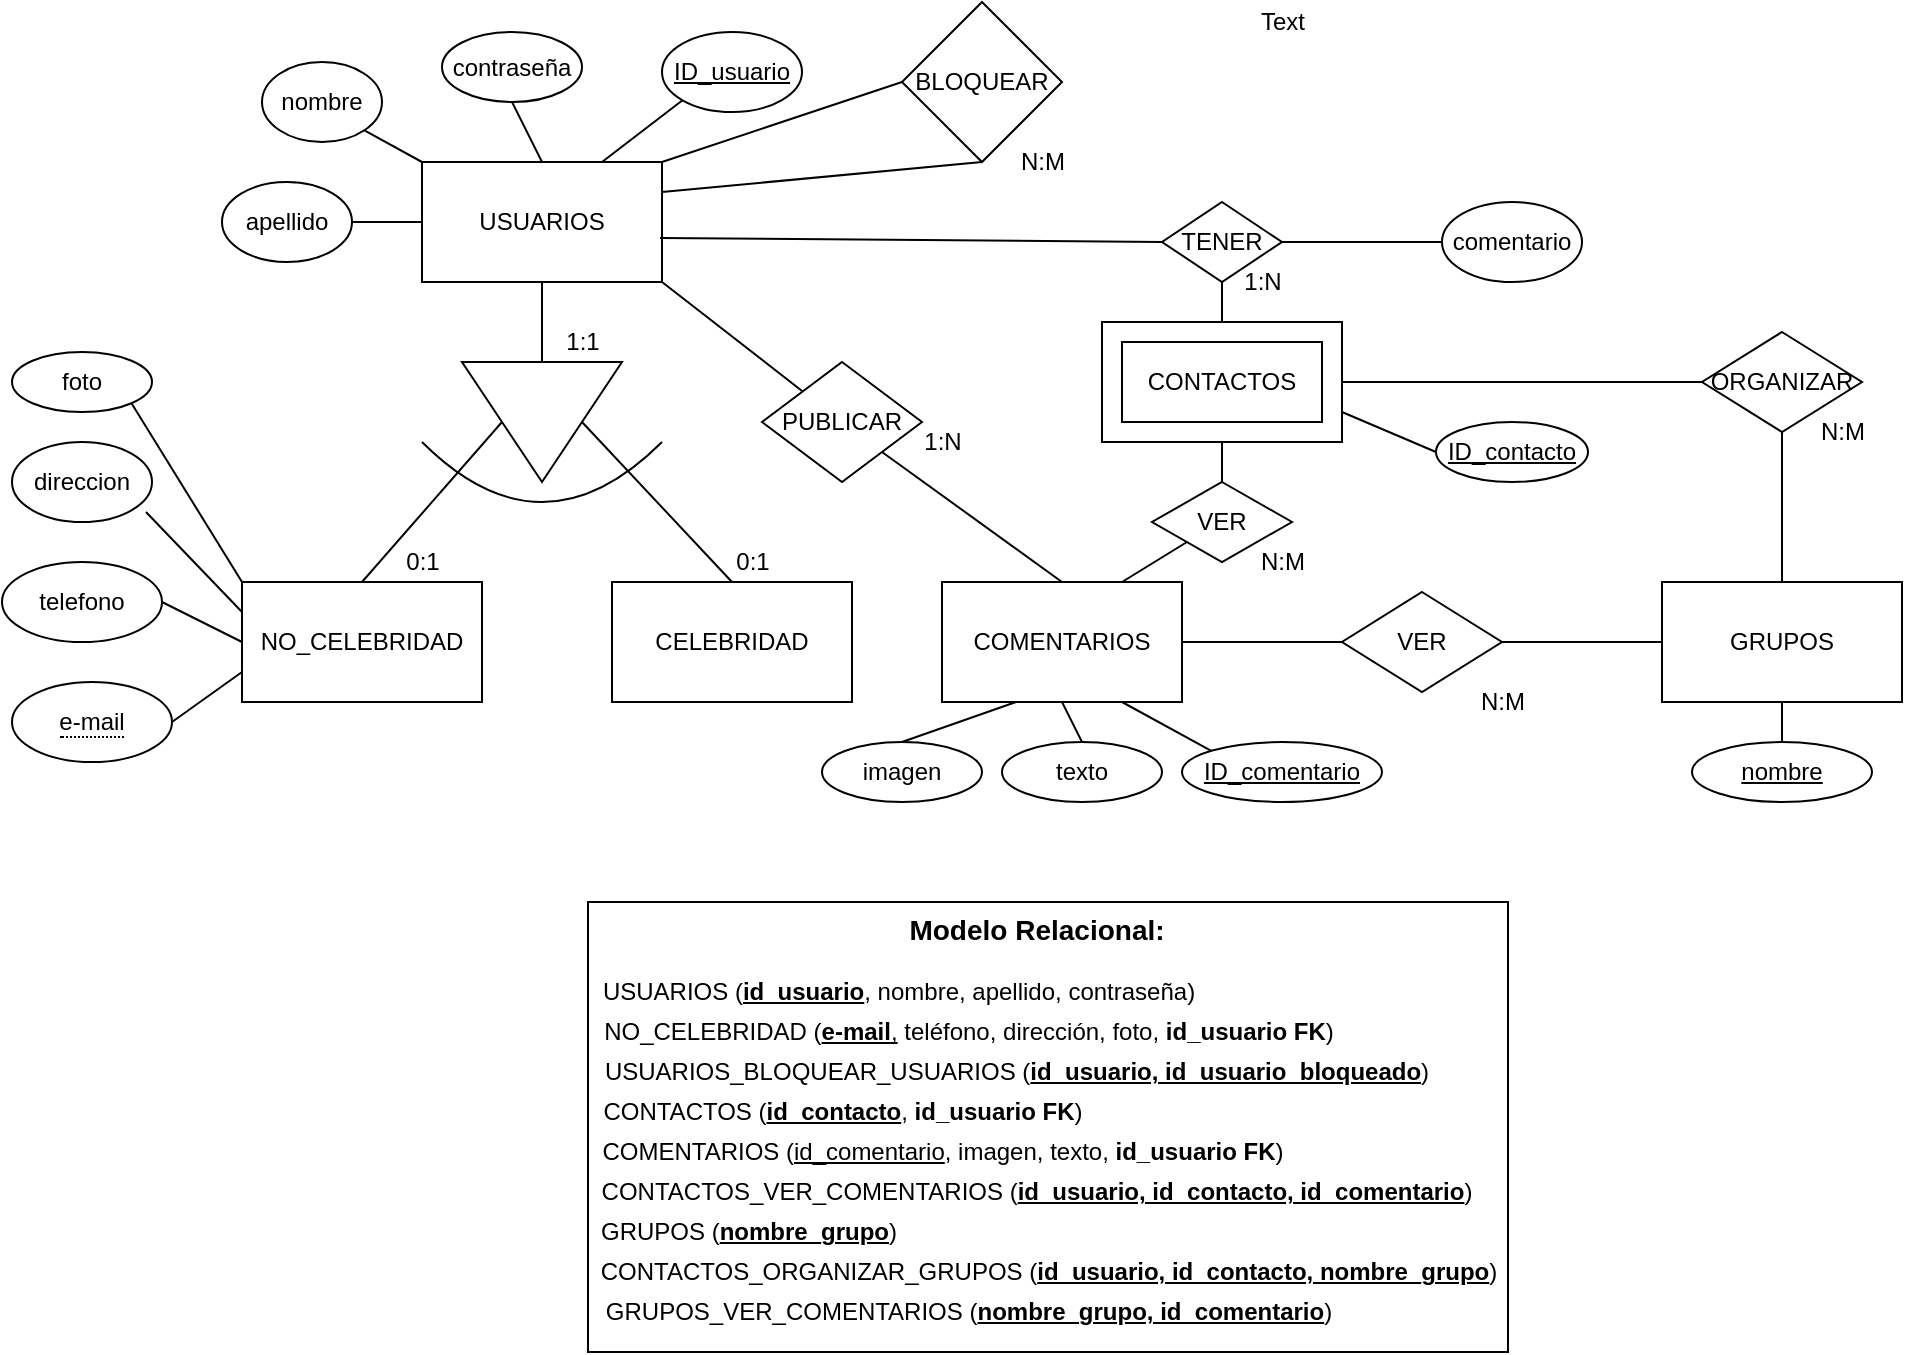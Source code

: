 <mxfile version="14.4.2" type="github"><diagram id="tcezSvDQDh5EXghFdhoo" name="Page-1"><mxGraphModel dx="1296" dy="685" grid="1" gridSize="10" guides="1" tooltips="1" connect="1" arrows="1" fold="1" page="1" pageScale="1" pageWidth="827" pageHeight="1169" math="0" shadow="0"><root><mxCell id="0"/><mxCell id="1" parent="0"/><mxCell id="PABTBWjTEnNDF8flCZkg-2" value="CELEBRIDAD" style="rounded=0;whiteSpace=wrap;html=1;" parent="1" vertex="1"><mxGeometry x="345" y="310" width="120" height="60" as="geometry"/></mxCell><mxCell id="PABTBWjTEnNDF8flCZkg-3" value="NO_CELEBRIDAD" style="rounded=0;whiteSpace=wrap;html=1;" parent="1" vertex="1"><mxGeometry x="160" y="310" width="120" height="60" as="geometry"/></mxCell><mxCell id="PABTBWjTEnNDF8flCZkg-4" value="USUARIOS" style="rounded=0;whiteSpace=wrap;html=1;" parent="1" vertex="1"><mxGeometry x="250" y="100" width="120" height="60" as="geometry"/></mxCell><mxCell id="PABTBWjTEnNDF8flCZkg-5" value="" style="triangle;whiteSpace=wrap;html=1;direction=south;" parent="1" vertex="1"><mxGeometry x="270" y="200" width="80" height="60" as="geometry"/></mxCell><mxCell id="PABTBWjTEnNDF8flCZkg-6" value="" style="endArrow=none;html=1;entryX=0.5;entryY=1;entryDx=0;entryDy=0;exitX=0.5;exitY=0;exitDx=0;exitDy=0;" parent="1" source="PABTBWjTEnNDF8flCZkg-3" target="PABTBWjTEnNDF8flCZkg-5" edge="1"><mxGeometry width="50" height="50" relative="1" as="geometry"><mxPoint x="200" y="280" as="sourcePoint"/><mxPoint x="250" y="230" as="targetPoint"/></mxGeometry></mxCell><mxCell id="PABTBWjTEnNDF8flCZkg-8" value="" style="endArrow=none;html=1;exitX=0.5;exitY=0;exitDx=0;exitDy=0;entryX=0.5;entryY=0;entryDx=0;entryDy=0;" parent="1" source="PABTBWjTEnNDF8flCZkg-2" target="PABTBWjTEnNDF8flCZkg-5" edge="1"><mxGeometry width="50" height="50" relative="1" as="geometry"><mxPoint x="390" y="230" as="sourcePoint"/><mxPoint x="440" y="180" as="targetPoint"/></mxGeometry></mxCell><mxCell id="PABTBWjTEnNDF8flCZkg-9" value="" style="endArrow=none;html=1;entryX=0.5;entryY=1;entryDx=0;entryDy=0;exitX=0;exitY=0.5;exitDx=0;exitDy=0;" parent="1" source="PABTBWjTEnNDF8flCZkg-5" target="PABTBWjTEnNDF8flCZkg-4" edge="1"><mxGeometry width="50" height="50" relative="1" as="geometry"><mxPoint x="390" y="230" as="sourcePoint"/><mxPoint x="440" y="180" as="targetPoint"/></mxGeometry></mxCell><mxCell id="PABTBWjTEnNDF8flCZkg-10" value="" style="curved=1;endArrow=none;html=1;endFill=0;" parent="1" edge="1"><mxGeometry width="50" height="50" relative="1" as="geometry"><mxPoint x="250" y="240" as="sourcePoint"/><mxPoint x="370" y="240" as="targetPoint"/><Array as="points"><mxPoint x="280" y="270"/><mxPoint x="340" y="270"/></Array></mxGeometry></mxCell><mxCell id="PABTBWjTEnNDF8flCZkg-11" value="foto" style="ellipse;whiteSpace=wrap;html=1;" parent="1" vertex="1"><mxGeometry x="45" y="195" width="70" height="30" as="geometry"/></mxCell><mxCell id="PABTBWjTEnNDF8flCZkg-12" value="direccion" style="ellipse;whiteSpace=wrap;html=1;" parent="1" vertex="1"><mxGeometry x="45" y="240" width="70" height="40" as="geometry"/></mxCell><mxCell id="PABTBWjTEnNDF8flCZkg-13" value="telefono" style="ellipse;whiteSpace=wrap;html=1;" parent="1" vertex="1"><mxGeometry x="40" y="300" width="80" height="40" as="geometry"/></mxCell><mxCell id="PABTBWjTEnNDF8flCZkg-17" value="" style="endArrow=none;html=1;entryX=0;entryY=0;entryDx=0;entryDy=0;exitX=1;exitY=1;exitDx=0;exitDy=0;" parent="1" source="PABTBWjTEnNDF8flCZkg-11" target="PABTBWjTEnNDF8flCZkg-3" edge="1"><mxGeometry width="50" height="50" relative="1" as="geometry"><mxPoint x="390" y="330" as="sourcePoint"/><mxPoint x="440" y="280" as="targetPoint"/></mxGeometry></mxCell><mxCell id="PABTBWjTEnNDF8flCZkg-19" value="" style="endArrow=none;html=1;exitX=1;exitY=0.5;exitDx=0;exitDy=0;entryX=0;entryY=0.5;entryDx=0;entryDy=0;" parent="1" source="PABTBWjTEnNDF8flCZkg-13" target="PABTBWjTEnNDF8flCZkg-3" edge="1"><mxGeometry width="50" height="50" relative="1" as="geometry"><mxPoint x="390" y="330" as="sourcePoint"/><mxPoint x="440" y="280" as="targetPoint"/></mxGeometry></mxCell><mxCell id="UyJwHokHhvDNcYuQVkti-1" value="TENER" style="rhombus;whiteSpace=wrap;html=1;" parent="1" vertex="1"><mxGeometry x="620" y="120" width="60" height="40" as="geometry"/></mxCell><mxCell id="UyJwHokHhvDNcYuQVkti-2" value="ORGANIZAR" style="rhombus;whiteSpace=wrap;html=1;" parent="1" vertex="1"><mxGeometry x="890" y="185" width="80" height="50" as="geometry"/></mxCell><mxCell id="UyJwHokHhvDNcYuQVkti-3" value="nombre" style="ellipse;whiteSpace=wrap;html=1;" parent="1" vertex="1"><mxGeometry x="170" y="50" width="60" height="40" as="geometry"/></mxCell><mxCell id="UyJwHokHhvDNcYuQVkti-4" value="apellido" style="ellipse;whiteSpace=wrap;html=1;" parent="1" vertex="1"><mxGeometry x="150" y="110" width="65" height="40" as="geometry"/></mxCell><mxCell id="UyJwHokHhvDNcYuQVkti-5" value="ID_usuario" style="ellipse;whiteSpace=wrap;html=1;fontStyle=4" parent="1" vertex="1"><mxGeometry x="370" y="35" width="70" height="40" as="geometry"/></mxCell><mxCell id="UyJwHokHhvDNcYuQVkti-6" value="contraseña" style="ellipse;whiteSpace=wrap;html=1;" parent="1" vertex="1"><mxGeometry x="260" y="35" width="70" height="35" as="geometry"/></mxCell><mxCell id="UyJwHokHhvDNcYuQVkti-7" value="BLOQUEAR" style="rhombus;whiteSpace=wrap;html=1;" parent="1" vertex="1"><mxGeometry x="490" y="20" width="80" height="80" as="geometry"/></mxCell><mxCell id="UyJwHokHhvDNcYuQVkti-8" value="PUBLICAR" style="rhombus;whiteSpace=wrap;html=1;" parent="1" vertex="1"><mxGeometry x="420" y="200" width="80" height="60" as="geometry"/></mxCell><mxCell id="UyJwHokHhvDNcYuQVkti-9" value="comentario" style="ellipse;whiteSpace=wrap;html=1;" parent="1" vertex="1"><mxGeometry x="760" y="120" width="70" height="40" as="geometry"/></mxCell><mxCell id="UyJwHokHhvDNcYuQVkti-10" value="ID_contacto" style="ellipse;whiteSpace=wrap;html=1;fontStyle=4" parent="1" vertex="1"><mxGeometry x="757" y="230" width="76" height="30" as="geometry"/></mxCell><mxCell id="UyJwHokHhvDNcYuQVkti-12" value="GRUPOS" style="rounded=0;whiteSpace=wrap;html=1;" parent="1" vertex="1"><mxGeometry x="870" y="310" width="120" height="60" as="geometry"/></mxCell><mxCell id="UyJwHokHhvDNcYuQVkti-13" value="CONTACTOS" style="rounded=0;whiteSpace=wrap;html=1;" parent="1" vertex="1"><mxGeometry x="590" y="180" width="120" height="60" as="geometry"/></mxCell><mxCell id="UyJwHokHhvDNcYuQVkti-14" value="VER" style="rhombus;whiteSpace=wrap;html=1;" parent="1" vertex="1"><mxGeometry x="710" y="315" width="80" height="50" as="geometry"/></mxCell><mxCell id="UyJwHokHhvDNcYuQVkti-15" value="COMENTARIOS" style="rounded=0;whiteSpace=wrap;html=1;" parent="1" vertex="1"><mxGeometry x="510" y="310" width="120" height="60" as="geometry"/></mxCell><mxCell id="UyJwHokHhvDNcYuQVkti-18" value="" style="endArrow=none;html=1;entryX=0;entryY=0.75;entryDx=0;entryDy=0;exitX=1;exitY=0.5;exitDx=0;exitDy=0;" parent="1" source="UyJwHokHhvDNcYuQVkti-38" target="PABTBWjTEnNDF8flCZkg-3" edge="1"><mxGeometry width="50" height="50" relative="1" as="geometry"><mxPoint x="120" y="375" as="sourcePoint"/><mxPoint x="330" y="180" as="targetPoint"/></mxGeometry></mxCell><mxCell id="UyJwHokHhvDNcYuQVkti-19" value="" style="endArrow=none;html=1;entryX=0;entryY=0.25;entryDx=0;entryDy=0;exitX=0.957;exitY=0.875;exitDx=0;exitDy=0;exitPerimeter=0;" parent="1" source="PABTBWjTEnNDF8flCZkg-12" target="PABTBWjTEnNDF8flCZkg-3" edge="1"><mxGeometry width="50" height="50" relative="1" as="geometry"><mxPoint x="280" y="230" as="sourcePoint"/><mxPoint x="330" y="180" as="targetPoint"/></mxGeometry></mxCell><mxCell id="UyJwHokHhvDNcYuQVkti-20" value="" style="endArrow=none;html=1;entryX=0;entryY=1;entryDx=0;entryDy=0;exitX=0.75;exitY=0;exitDx=0;exitDy=0;" parent="1" source="PABTBWjTEnNDF8flCZkg-4" target="UyJwHokHhvDNcYuQVkti-5" edge="1"><mxGeometry width="50" height="50" relative="1" as="geometry"><mxPoint x="280" y="230" as="sourcePoint"/><mxPoint x="330" y="180" as="targetPoint"/></mxGeometry></mxCell><mxCell id="UyJwHokHhvDNcYuQVkti-21" value="" style="endArrow=none;html=1;entryX=0.5;entryY=1;entryDx=0;entryDy=0;exitX=0.5;exitY=0;exitDx=0;exitDy=0;" parent="1" source="PABTBWjTEnNDF8flCZkg-4" target="UyJwHokHhvDNcYuQVkti-6" edge="1"><mxGeometry width="50" height="50" relative="1" as="geometry"><mxPoint x="280" y="230" as="sourcePoint"/><mxPoint x="330" y="180" as="targetPoint"/></mxGeometry></mxCell><mxCell id="UyJwHokHhvDNcYuQVkti-22" value="" style="endArrow=none;html=1;entryX=1;entryY=1;entryDx=0;entryDy=0;exitX=0;exitY=0;exitDx=0;exitDy=0;" parent="1" source="PABTBWjTEnNDF8flCZkg-4" target="UyJwHokHhvDNcYuQVkti-3" edge="1"><mxGeometry width="50" height="50" relative="1" as="geometry"><mxPoint x="280" y="230" as="sourcePoint"/><mxPoint x="330" y="180" as="targetPoint"/></mxGeometry></mxCell><mxCell id="UyJwHokHhvDNcYuQVkti-23" value="" style="endArrow=none;html=1;entryX=1;entryY=0.5;entryDx=0;entryDy=0;exitX=0;exitY=0.5;exitDx=0;exitDy=0;" parent="1" source="PABTBWjTEnNDF8flCZkg-4" target="UyJwHokHhvDNcYuQVkti-4" edge="1"><mxGeometry width="50" height="50" relative="1" as="geometry"><mxPoint x="280" y="230" as="sourcePoint"/><mxPoint x="330" y="180" as="targetPoint"/></mxGeometry></mxCell><mxCell id="UyJwHokHhvDNcYuQVkti-24" value="" style="endArrow=none;html=1;entryX=0.5;entryY=1;entryDx=0;entryDy=0;exitX=1;exitY=0.25;exitDx=0;exitDy=0;" parent="1" source="PABTBWjTEnNDF8flCZkg-4" target="UyJwHokHhvDNcYuQVkti-7" edge="1"><mxGeometry width="50" height="50" relative="1" as="geometry"><mxPoint x="370" y="130" as="sourcePoint"/><mxPoint x="330" y="180" as="targetPoint"/></mxGeometry></mxCell><mxCell id="UyJwHokHhvDNcYuQVkti-25" value="" style="endArrow=none;html=1;entryX=1;entryY=0;entryDx=0;entryDy=0;exitX=0;exitY=0.5;exitDx=0;exitDy=0;" parent="1" source="UyJwHokHhvDNcYuQVkti-7" target="PABTBWjTEnNDF8flCZkg-4" edge="1"><mxGeometry width="50" height="50" relative="1" as="geometry"><mxPoint x="280" y="230" as="sourcePoint"/><mxPoint x="330" y="180" as="targetPoint"/></mxGeometry></mxCell><mxCell id="UyJwHokHhvDNcYuQVkti-26" value="" style="endArrow=none;html=1;entryX=0.5;entryY=1;entryDx=0;entryDy=0;exitX=0.5;exitY=0;exitDx=0;exitDy=0;" parent="1" source="UyJwHokHhvDNcYuQVkti-13" target="UyJwHokHhvDNcYuQVkti-1" edge="1"><mxGeometry width="50" height="50" relative="1" as="geometry"><mxPoint x="280" y="230" as="sourcePoint"/><mxPoint x="330" y="180" as="targetPoint"/></mxGeometry></mxCell><mxCell id="UyJwHokHhvDNcYuQVkti-27" value="" style="endArrow=none;html=1;exitX=0.992;exitY=0.633;exitDx=0;exitDy=0;exitPerimeter=0;entryX=0;entryY=0.5;entryDx=0;entryDy=0;" parent="1" source="PABTBWjTEnNDF8flCZkg-4" target="UyJwHokHhvDNcYuQVkti-1" edge="1"><mxGeometry width="50" height="50" relative="1" as="geometry"><mxPoint x="280" y="230" as="sourcePoint"/><mxPoint x="330" y="180" as="targetPoint"/></mxGeometry></mxCell><mxCell id="UyJwHokHhvDNcYuQVkti-28" value="" style="endArrow=none;html=1;entryX=0;entryY=0.5;entryDx=0;entryDy=0;exitX=1;exitY=0.5;exitDx=0;exitDy=0;" parent="1" source="UyJwHokHhvDNcYuQVkti-1" target="UyJwHokHhvDNcYuQVkti-9" edge="1"><mxGeometry width="50" height="50" relative="1" as="geometry"><mxPoint x="630" y="230" as="sourcePoint"/><mxPoint x="680" y="180" as="targetPoint"/></mxGeometry></mxCell><mxCell id="UyJwHokHhvDNcYuQVkti-29" value="" style="endArrow=none;html=1;entryX=0;entryY=0.5;entryDx=0;entryDy=0;exitX=1;exitY=0.5;exitDx=0;exitDy=0;" parent="1" source="UyJwHokHhvDNcYuQVkti-13" target="UyJwHokHhvDNcYuQVkti-2" edge="1"><mxGeometry width="50" height="50" relative="1" as="geometry"><mxPoint x="630" y="230" as="sourcePoint"/><mxPoint x="680" y="180" as="targetPoint"/></mxGeometry></mxCell><mxCell id="UyJwHokHhvDNcYuQVkti-30" value="" style="endArrow=none;html=1;entryX=0.5;entryY=1;entryDx=0;entryDy=0;exitX=0.5;exitY=0;exitDx=0;exitDy=0;" parent="1" source="UyJwHokHhvDNcYuQVkti-12" target="UyJwHokHhvDNcYuQVkti-2" edge="1"><mxGeometry width="50" height="50" relative="1" as="geometry"><mxPoint x="630" y="230" as="sourcePoint"/><mxPoint x="680" y="180" as="targetPoint"/></mxGeometry></mxCell><mxCell id="UyJwHokHhvDNcYuQVkti-31" value="" style="endArrow=none;html=1;entryX=1;entryY=1;entryDx=0;entryDy=0;" parent="1" source="UyJwHokHhvDNcYuQVkti-8" target="PABTBWjTEnNDF8flCZkg-4" edge="1"><mxGeometry width="50" height="50" relative="1" as="geometry"><mxPoint x="630" y="230" as="sourcePoint"/><mxPoint x="680" y="180" as="targetPoint"/></mxGeometry></mxCell><mxCell id="UyJwHokHhvDNcYuQVkti-32" value="" style="endArrow=none;html=1;entryX=0.5;entryY=0;entryDx=0;entryDy=0;exitX=1;exitY=1;exitDx=0;exitDy=0;" parent="1" source="UyJwHokHhvDNcYuQVkti-8" target="UyJwHokHhvDNcYuQVkti-15" edge="1"><mxGeometry width="50" height="50" relative="1" as="geometry"><mxPoint x="630" y="230" as="sourcePoint"/><mxPoint x="680" y="180" as="targetPoint"/></mxGeometry></mxCell><mxCell id="UyJwHokHhvDNcYuQVkti-33" value="" style="endArrow=none;html=1;entryX=0;entryY=0.5;entryDx=0;entryDy=0;exitX=1;exitY=0.5;exitDx=0;exitDy=0;" parent="1" source="UyJwHokHhvDNcYuQVkti-14" target="UyJwHokHhvDNcYuQVkti-12" edge="1"><mxGeometry width="50" height="50" relative="1" as="geometry"><mxPoint x="630" y="230" as="sourcePoint"/><mxPoint x="680" y="180" as="targetPoint"/></mxGeometry></mxCell><mxCell id="UyJwHokHhvDNcYuQVkti-34" value="" style="endArrow=none;html=1;exitX=1;exitY=0.5;exitDx=0;exitDy=0;entryX=0;entryY=0.5;entryDx=0;entryDy=0;" parent="1" source="UyJwHokHhvDNcYuQVkti-15" target="UyJwHokHhvDNcYuQVkti-14" edge="1"><mxGeometry width="50" height="50" relative="1" as="geometry"><mxPoint x="630" y="230" as="sourcePoint"/><mxPoint x="700" y="300" as="targetPoint"/></mxGeometry></mxCell><mxCell id="UyJwHokHhvDNcYuQVkti-35" value="" style="endArrow=none;html=1;entryX=0;entryY=0.5;entryDx=0;entryDy=0;exitX=1;exitY=0.75;exitDx=0;exitDy=0;" parent="1" source="UyJwHokHhvDNcYuQVkti-13" target="UyJwHokHhvDNcYuQVkti-10" edge="1"><mxGeometry width="50" height="50" relative="1" as="geometry"><mxPoint x="630" y="230" as="sourcePoint"/><mxPoint x="680" y="180" as="targetPoint"/></mxGeometry></mxCell><mxCell id="UyJwHokHhvDNcYuQVkti-36" value="" style="verticalLabelPosition=bottom;verticalAlign=top;html=1;shape=mxgraph.basic.frame;dx=10;" parent="1" vertex="1"><mxGeometry x="590" y="180" width="120" height="60" as="geometry"/></mxCell><mxCell id="UyJwHokHhvDNcYuQVkti-38" value="&lt;span style=&quot;border-bottom: 1px dotted&quot;&gt;e-mail&lt;/span&gt;" style="ellipse;whiteSpace=wrap;html=1;align=center;" parent="1" vertex="1"><mxGeometry x="45" y="360" width="80" height="40" as="geometry"/></mxCell><mxCell id="UyJwHokHhvDNcYuQVkti-40" value="nombre" style="ellipse;whiteSpace=wrap;html=1;align=center;fontStyle=4;" parent="1" vertex="1"><mxGeometry x="885" y="390" width="90" height="30" as="geometry"/></mxCell><mxCell id="UyJwHokHhvDNcYuQVkti-41" value="ID_comentario" style="ellipse;whiteSpace=wrap;html=1;align=center;fontStyle=4;" parent="1" vertex="1"><mxGeometry x="630" y="390" width="100" height="30" as="geometry"/></mxCell><mxCell id="UyJwHokHhvDNcYuQVkti-42" value="texto" style="ellipse;whiteSpace=wrap;html=1;align=center;" parent="1" vertex="1"><mxGeometry x="540" y="390" width="80" height="30" as="geometry"/></mxCell><mxCell id="UyJwHokHhvDNcYuQVkti-43" value="imagen" style="ellipse;whiteSpace=wrap;html=1;align=center;" parent="1" vertex="1"><mxGeometry x="450" y="390" width="80" height="30" as="geometry"/></mxCell><mxCell id="UyJwHokHhvDNcYuQVkti-45" value="VER" style="shape=rhombus;perimeter=rhombusPerimeter;whiteSpace=wrap;html=1;align=center;" parent="1" vertex="1"><mxGeometry x="615" y="260" width="70" height="40" as="geometry"/></mxCell><mxCell id="UyJwHokHhvDNcYuQVkti-48" value="" style="endArrow=none;html=1;entryX=0;entryY=1;entryDx=0;entryDy=0;exitX=0.75;exitY=0;exitDx=0;exitDy=0;" parent="1" source="UyJwHokHhvDNcYuQVkti-15" target="UyJwHokHhvDNcYuQVkti-45" edge="1"><mxGeometry width="50" height="50" relative="1" as="geometry"><mxPoint x="380" y="310" as="sourcePoint"/><mxPoint x="430" y="260" as="targetPoint"/></mxGeometry></mxCell><mxCell id="UyJwHokHhvDNcYuQVkti-49" value="" style="endArrow=none;html=1;entryX=0.5;entryY=1;entryDx=0;entryDy=0;entryPerimeter=0;exitX=0.5;exitY=0;exitDx=0;exitDy=0;" parent="1" source="UyJwHokHhvDNcYuQVkti-45" target="UyJwHokHhvDNcYuQVkti-36" edge="1"><mxGeometry width="50" height="50" relative="1" as="geometry"><mxPoint x="380" y="310" as="sourcePoint"/><mxPoint x="430" y="260" as="targetPoint"/></mxGeometry></mxCell><mxCell id="UyJwHokHhvDNcYuQVkti-51" value="" style="endArrow=none;html=1;entryX=0.75;entryY=1;entryDx=0;entryDy=0;exitX=0;exitY=0;exitDx=0;exitDy=0;" parent="1" source="UyJwHokHhvDNcYuQVkti-41" target="UyJwHokHhvDNcYuQVkti-15" edge="1"><mxGeometry width="50" height="50" relative="1" as="geometry"><mxPoint x="700" y="310" as="sourcePoint"/><mxPoint x="750" y="260" as="targetPoint"/></mxGeometry></mxCell><mxCell id="UyJwHokHhvDNcYuQVkti-52" value="" style="endArrow=none;html=1;entryX=0.5;entryY=1;entryDx=0;entryDy=0;exitX=0.5;exitY=0;exitDx=0;exitDy=0;" parent="1" source="UyJwHokHhvDNcYuQVkti-42" target="UyJwHokHhvDNcYuQVkti-15" edge="1"><mxGeometry width="50" height="50" relative="1" as="geometry"><mxPoint x="700" y="310" as="sourcePoint"/><mxPoint x="750" y="260" as="targetPoint"/></mxGeometry></mxCell><mxCell id="UyJwHokHhvDNcYuQVkti-53" value="" style="endArrow=none;html=1;exitX=0.5;exitY=0;exitDx=0;exitDy=0;" parent="1" source="UyJwHokHhvDNcYuQVkti-43" edge="1"><mxGeometry width="50" height="50" relative="1" as="geometry"><mxPoint x="700" y="310" as="sourcePoint"/><mxPoint x="547" y="370" as="targetPoint"/></mxGeometry></mxCell><mxCell id="UyJwHokHhvDNcYuQVkti-54" value="" style="endArrow=none;html=1;entryX=0.5;entryY=1;entryDx=0;entryDy=0;exitX=0.5;exitY=0;exitDx=0;exitDy=0;" parent="1" source="UyJwHokHhvDNcYuQVkti-40" target="UyJwHokHhvDNcYuQVkti-12" edge="1"><mxGeometry width="50" height="50" relative="1" as="geometry"><mxPoint x="700" y="310" as="sourcePoint"/><mxPoint x="750" y="260" as="targetPoint"/></mxGeometry></mxCell><mxCell id="UyJwHokHhvDNcYuQVkti-55" value="1:1" style="text;html=1;align=center;verticalAlign=middle;resizable=0;points=[];autosize=1;" parent="1" vertex="1"><mxGeometry x="315" y="180" width="30" height="20" as="geometry"/></mxCell><mxCell id="UyJwHokHhvDNcYuQVkti-56" value="0:1" style="text;html=1;align=center;verticalAlign=middle;resizable=0;points=[];autosize=1;" parent="1" vertex="1"><mxGeometry x="235" y="290" width="30" height="20" as="geometry"/></mxCell><mxCell id="UyJwHokHhvDNcYuQVkti-57" value="0:1" style="text;html=1;align=center;verticalAlign=middle;resizable=0;points=[];autosize=1;" parent="1" vertex="1"><mxGeometry x="400" y="290" width="30" height="20" as="geometry"/></mxCell><mxCell id="UyJwHokHhvDNcYuQVkti-58" value="1:N" style="text;html=1;align=center;verticalAlign=middle;resizable=0;points=[];autosize=1;" parent="1" vertex="1"><mxGeometry x="655" y="150" width="30" height="20" as="geometry"/></mxCell><mxCell id="UyJwHokHhvDNcYuQVkti-59" value="1:N" style="text;html=1;align=center;verticalAlign=middle;resizable=0;points=[];autosize=1;" parent="1" vertex="1"><mxGeometry x="495" y="230" width="30" height="20" as="geometry"/></mxCell><mxCell id="UyJwHokHhvDNcYuQVkti-60" value="N:M" style="text;html=1;align=center;verticalAlign=middle;resizable=0;points=[];autosize=1;" parent="1" vertex="1"><mxGeometry x="540" y="90" width="40" height="20" as="geometry"/></mxCell><mxCell id="UyJwHokHhvDNcYuQVkti-61" value="N:M" style="text;html=1;align=center;verticalAlign=middle;resizable=0;points=[];autosize=1;" parent="1" vertex="1"><mxGeometry x="940" y="225" width="40" height="20" as="geometry"/></mxCell><mxCell id="UyJwHokHhvDNcYuQVkti-62" value="N:M" style="text;html=1;align=center;verticalAlign=middle;resizable=0;points=[];autosize=1;" parent="1" vertex="1"><mxGeometry x="660" y="290" width="40" height="20" as="geometry"/></mxCell><mxCell id="UyJwHokHhvDNcYuQVkti-63" value="N:M" style="text;html=1;align=center;verticalAlign=middle;resizable=0;points=[];autosize=1;" parent="1" vertex="1"><mxGeometry x="770" y="360" width="40" height="20" as="geometry"/></mxCell><mxCell id="9-YoExl8qS0a_Cf2IMC7-4" value="" style="rounded=0;whiteSpace=wrap;html=1;fillColor=none;" parent="1" vertex="1"><mxGeometry x="333" y="470" width="460" height="225" as="geometry"/></mxCell><mxCell id="9-YoExl8qS0a_Cf2IMC7-5" value="&lt;b&gt;&lt;font style=&quot;font-size: 14px&quot;&gt;Modelo Relacional:&lt;/font&gt;&lt;/b&gt;" style="text;html=1;align=center;verticalAlign=middle;resizable=0;points=[];autosize=1;" parent="1" vertex="1"><mxGeometry x="487" y="474" width="140" height="20" as="geometry"/></mxCell><mxCell id="9-YoExl8qS0a_Cf2IMC7-6" value="USUARIOS (&lt;u&gt;&lt;b&gt;id_usuario&lt;/b&gt;&lt;/u&gt;, nombre, apellido, contraseña)" style="text;html=1;align=center;verticalAlign=middle;resizable=0;points=[];autosize=1;" parent="1" vertex="1"><mxGeometry x="333" y="505" width="310" height="20" as="geometry"/></mxCell><mxCell id="9-YoExl8qS0a_Cf2IMC7-7" value="NO_CELEBRIDAD (&lt;u&gt;&lt;b&gt;e-mail&lt;/b&gt;,&lt;/u&gt; teléfono, dirección, foto, &lt;b&gt;id_usuario FK&lt;/b&gt;)" style="text;html=1;align=center;verticalAlign=middle;resizable=0;points=[];autosize=1;" parent="1" vertex="1"><mxGeometry x="333" y="525" width="380" height="20" as="geometry"/></mxCell><mxCell id="pZ66CSijVFEMGqvyxocA-1" value="USUARIOS_BLOQUEAR_USUARIOS (&lt;u&gt;&lt;b&gt;id_usuario, id_usuario_bloqueado&lt;/b&gt;&lt;/u&gt;)" style="text;html=1;align=center;verticalAlign=middle;resizable=0;points=[];autosize=1;" vertex="1" parent="1"><mxGeometry x="332" y="545" width="430" height="20" as="geometry"/></mxCell><mxCell id="pZ66CSijVFEMGqvyxocA-3" value="CONTACTOS (&lt;u&gt;&lt;b&gt;id_contacto&lt;/b&gt;&lt;/u&gt;, &lt;b&gt;id_usuario FK&lt;/b&gt;)" style="text;html=1;align=center;verticalAlign=middle;resizable=0;points=[];autosize=1;" vertex="1" parent="1"><mxGeometry x="330" y="565" width="260" height="20" as="geometry"/></mxCell><mxCell id="pZ66CSijVFEMGqvyxocA-4" value="COMENTARIOS (&lt;u&gt;id_comentario&lt;/u&gt;, imagen, texto, &lt;b&gt;id_usuario FK&lt;/b&gt;)" style="text;html=1;align=center;verticalAlign=middle;resizable=0;points=[];autosize=1;" vertex="1" parent="1"><mxGeometry x="330" y="585" width="360" height="20" as="geometry"/></mxCell><mxCell id="pZ66CSijVFEMGqvyxocA-5" value="CONTACTOS_VER_COMENTARIOS (&lt;u&gt;&lt;b&gt;id_usuario, id_contacto, id_comentario&lt;/b&gt;&lt;/u&gt;)" style="text;html=1;align=center;verticalAlign=middle;resizable=0;points=[];autosize=1;" vertex="1" parent="1"><mxGeometry x="332" y="605" width="450" height="20" as="geometry"/></mxCell><mxCell id="pZ66CSijVFEMGqvyxocA-6" value="CONTACTOS_ORGANIZAR_GRUPOS (&lt;u&gt;&lt;b&gt;id_usuario, id_contacto, nombre_grupo&lt;/b&gt;&lt;/u&gt;)" style="text;html=1;align=center;verticalAlign=middle;resizable=0;points=[];autosize=1;" vertex="1" parent="1"><mxGeometry x="333" y="645" width="460" height="20" as="geometry"/></mxCell><mxCell id="pZ66CSijVFEMGqvyxocA-7" value="GRUPOS (&lt;u&gt;&lt;b&gt;nombre_grupo&lt;/b&gt;&lt;/u&gt;)" style="text;html=1;align=center;verticalAlign=middle;resizable=0;points=[];autosize=1;" vertex="1" parent="1"><mxGeometry x="333" y="625" width="160" height="20" as="geometry"/></mxCell><mxCell id="pZ66CSijVFEMGqvyxocA-8" value="GRUPOS_VER_COMENTARIOS (&lt;u&gt;&lt;b&gt;nombre_grupo, id_comentario&lt;/b&gt;&lt;/u&gt;)" style="text;html=1;align=center;verticalAlign=middle;resizable=0;points=[];autosize=1;" vertex="1" parent="1"><mxGeometry x="333" y="665" width="380" height="20" as="geometry"/></mxCell><mxCell id="pZ66CSijVFEMGqvyxocA-9" value="Text" style="text;html=1;align=center;verticalAlign=middle;resizable=0;points=[];autosize=1;" vertex="1" parent="1"><mxGeometry x="660" y="20" width="40" height="20" as="geometry"/></mxCell></root></mxGraphModel></diagram></mxfile>